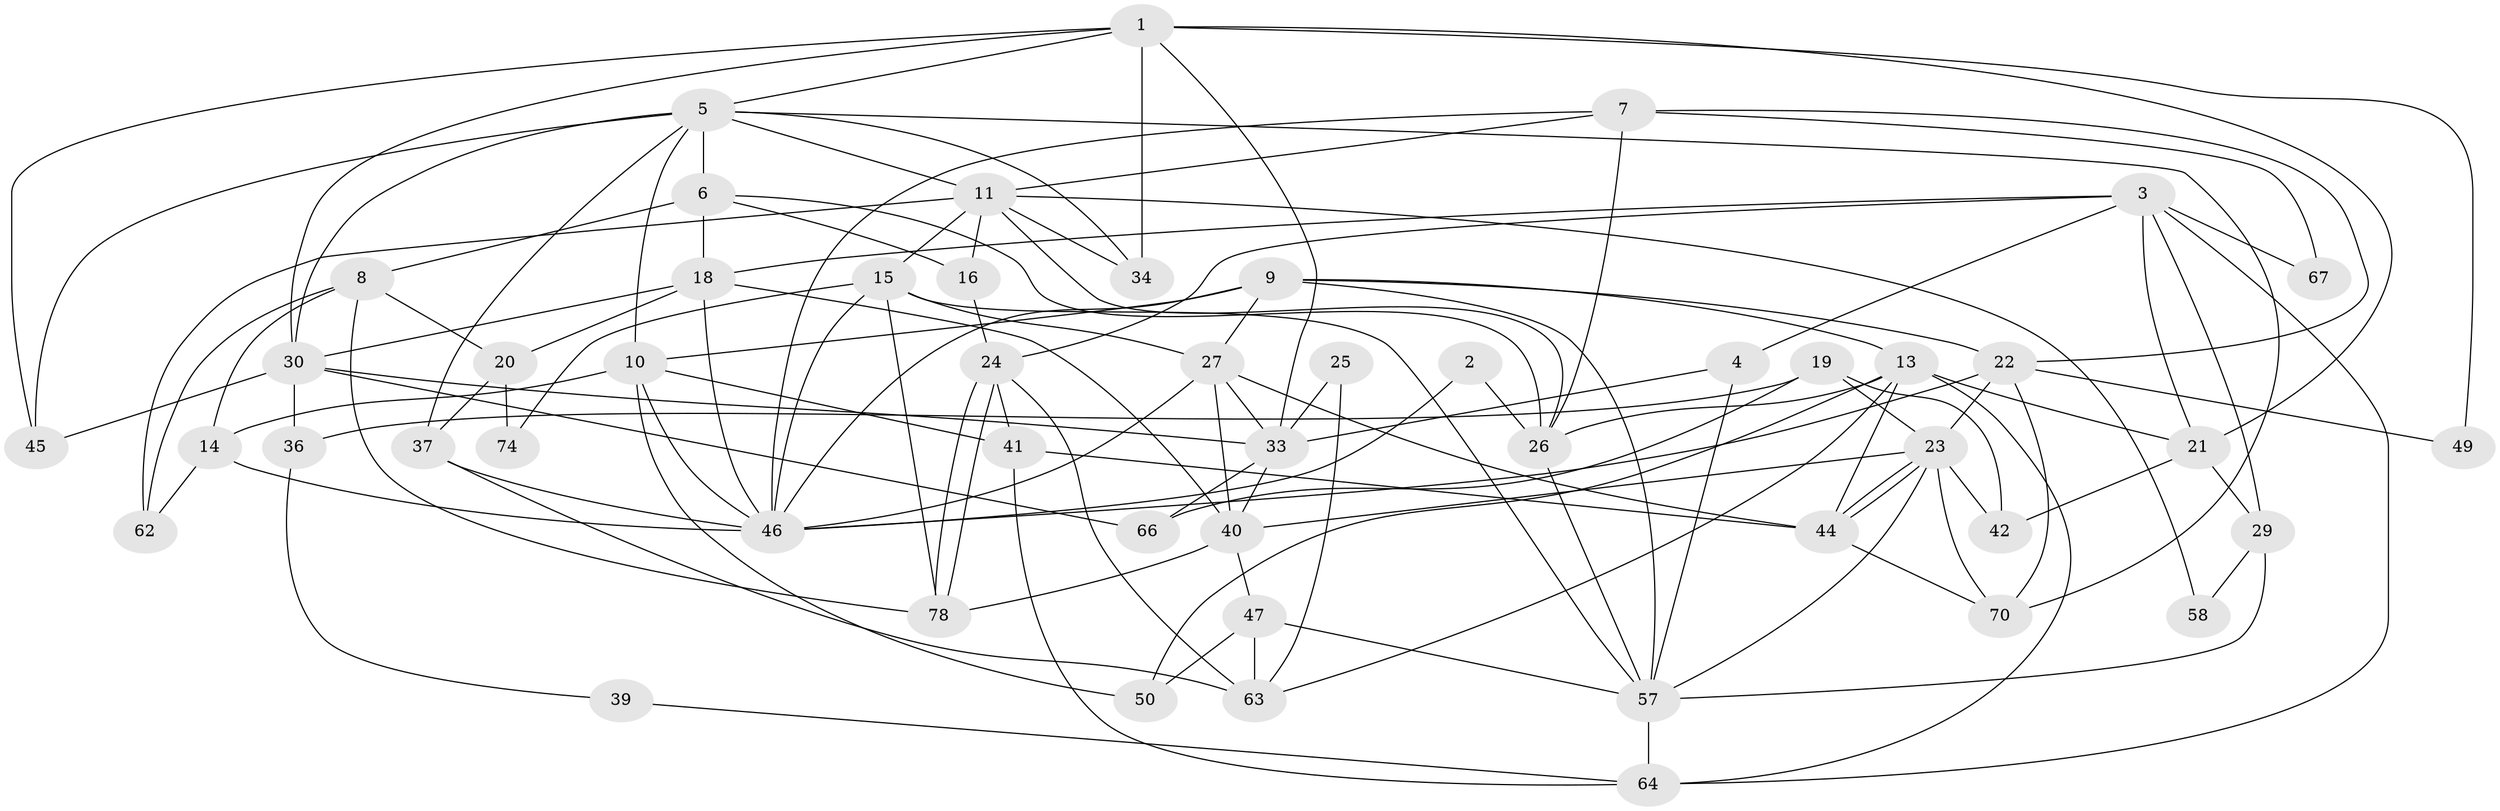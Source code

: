 // original degree distribution, {3: 0.2692307692307692, 2: 0.08974358974358974, 4: 0.3333333333333333, 6: 0.08974358974358974, 5: 0.19230769230769232, 7: 0.02564102564102564}
// Generated by graph-tools (version 1.1) at 2025/11/02/27/25 16:11:22]
// undirected, 51 vertices, 123 edges
graph export_dot {
graph [start="1"]
  node [color=gray90,style=filled];
  1 [super="+12"];
  2;
  3 [super="+72"];
  4;
  5 [super="+17"];
  6 [super="+38"];
  7;
  8 [super="+53"];
  9 [super="+32"];
  10 [super="+77"];
  11 [super="+65"];
  13 [super="+54"];
  14 [super="+59"];
  15 [super="+75"];
  16 [super="+28"];
  18 [super="+76"];
  19 [super="+60"];
  20;
  21;
  22 [super="+43"];
  23 [super="+35"];
  24;
  25;
  26 [super="+61"];
  27 [super="+52"];
  29 [super="+73"];
  30 [super="+31"];
  33 [super="+48"];
  34;
  36;
  37;
  39;
  40 [super="+55"];
  41;
  42;
  44;
  45;
  46 [super="+51"];
  47 [super="+56"];
  49;
  50;
  57 [super="+68"];
  58;
  62;
  63 [super="+71"];
  64 [super="+69"];
  66;
  67;
  70;
  74;
  78;
  1 -- 5;
  1 -- 34;
  1 -- 33;
  1 -- 49;
  1 -- 21;
  1 -- 45;
  1 -- 30;
  2 -- 26;
  2 -- 46;
  3 -- 67 [weight=2];
  3 -- 18;
  3 -- 4;
  3 -- 21;
  3 -- 24;
  3 -- 29;
  3 -- 64;
  4 -- 33;
  4 -- 57;
  5 -- 30;
  5 -- 34;
  5 -- 37;
  5 -- 70;
  5 -- 10;
  5 -- 45;
  5 -- 11;
  5 -- 6;
  6 -- 18;
  6 -- 8;
  6 -- 26;
  6 -- 16 [weight=2];
  7 -- 11;
  7 -- 22;
  7 -- 26;
  7 -- 67;
  7 -- 46;
  8 -- 78;
  8 -- 14;
  8 -- 62 [weight=2];
  8 -- 20;
  9 -- 13;
  9 -- 46;
  9 -- 57;
  9 -- 10;
  9 -- 27;
  9 -- 22;
  10 -- 14;
  10 -- 46;
  10 -- 50;
  10 -- 41;
  11 -- 16;
  11 -- 58;
  11 -- 34;
  11 -- 62;
  11 -- 15;
  11 -- 26;
  13 -- 64;
  13 -- 50;
  13 -- 21;
  13 -- 44;
  13 -- 63;
  13 -- 26;
  14 -- 46;
  14 -- 62;
  15 -- 46;
  15 -- 74;
  15 -- 78;
  15 -- 57;
  15 -- 27;
  16 -- 24;
  18 -- 20;
  18 -- 46;
  18 -- 30;
  18 -- 40;
  19 -- 42;
  19 -- 36;
  19 -- 66;
  19 -- 23;
  20 -- 37;
  20 -- 74;
  21 -- 29;
  21 -- 42;
  22 -- 70;
  22 -- 49;
  22 -- 23;
  22 -- 46;
  23 -- 44;
  23 -- 44;
  23 -- 42;
  23 -- 70;
  23 -- 40;
  23 -- 57;
  24 -- 41;
  24 -- 78;
  24 -- 78;
  24 -- 63;
  25 -- 63;
  25 -- 33;
  26 -- 57;
  27 -- 46;
  27 -- 40;
  27 -- 44;
  27 -- 33;
  29 -- 57;
  29 -- 58;
  30 -- 66;
  30 -- 33;
  30 -- 36;
  30 -- 45;
  33 -- 40;
  33 -- 66;
  36 -- 39;
  37 -- 46;
  37 -- 63;
  39 -- 64;
  40 -- 78;
  40 -- 47;
  41 -- 44;
  41 -- 64;
  44 -- 70;
  47 -- 57;
  47 -- 50;
  47 -- 63;
  57 -- 64;
}
